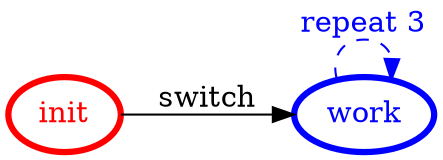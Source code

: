 /*
*
* A GraphViz DOT FSM description 
* Please use a GraphViz visualizer (like http://www.webgraphviz.com)
*  
*/

digraph finite_state_machine {
	rankdir=LR
	size="8,5"
	
	init [ color = red ][ fontcolor = red ][ penwidth = 3 ]
	work [ color = blue ][ fontcolor = blue ][ penwidth = 3 ]
	
	work -> work [ label = "repeat 3"][ style = dashed ][ color = blue ][ fontcolor = blue ]
	init -> work [ label = "switch" ][ color = black ][ fontcolor = black ]
}
